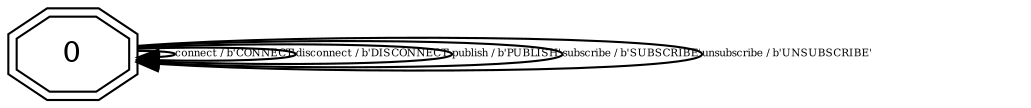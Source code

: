digraph "Automata" {
"0" [shape=doubleoctagon, style=filled, fillcolor=white, URL="0"];
"0" -> "0" [fontsize=5, label="connect / b'CONNECT'", URL="t0"];
"0" -> "0" [fontsize=5, label="disconnect / b'DISCONNECT'", URL="t1"];
"0" -> "0" [fontsize=5, label="publish / b'PUBLISH'", URL="t2"];
"0" -> "0" [fontsize=5, label="subscribe / b'SUBSCRIBE'", URL="t3"];
"0" -> "0" [fontsize=5, label="unsubscribe / b'UNSUBSCRIBE'", URL="t4"];
}